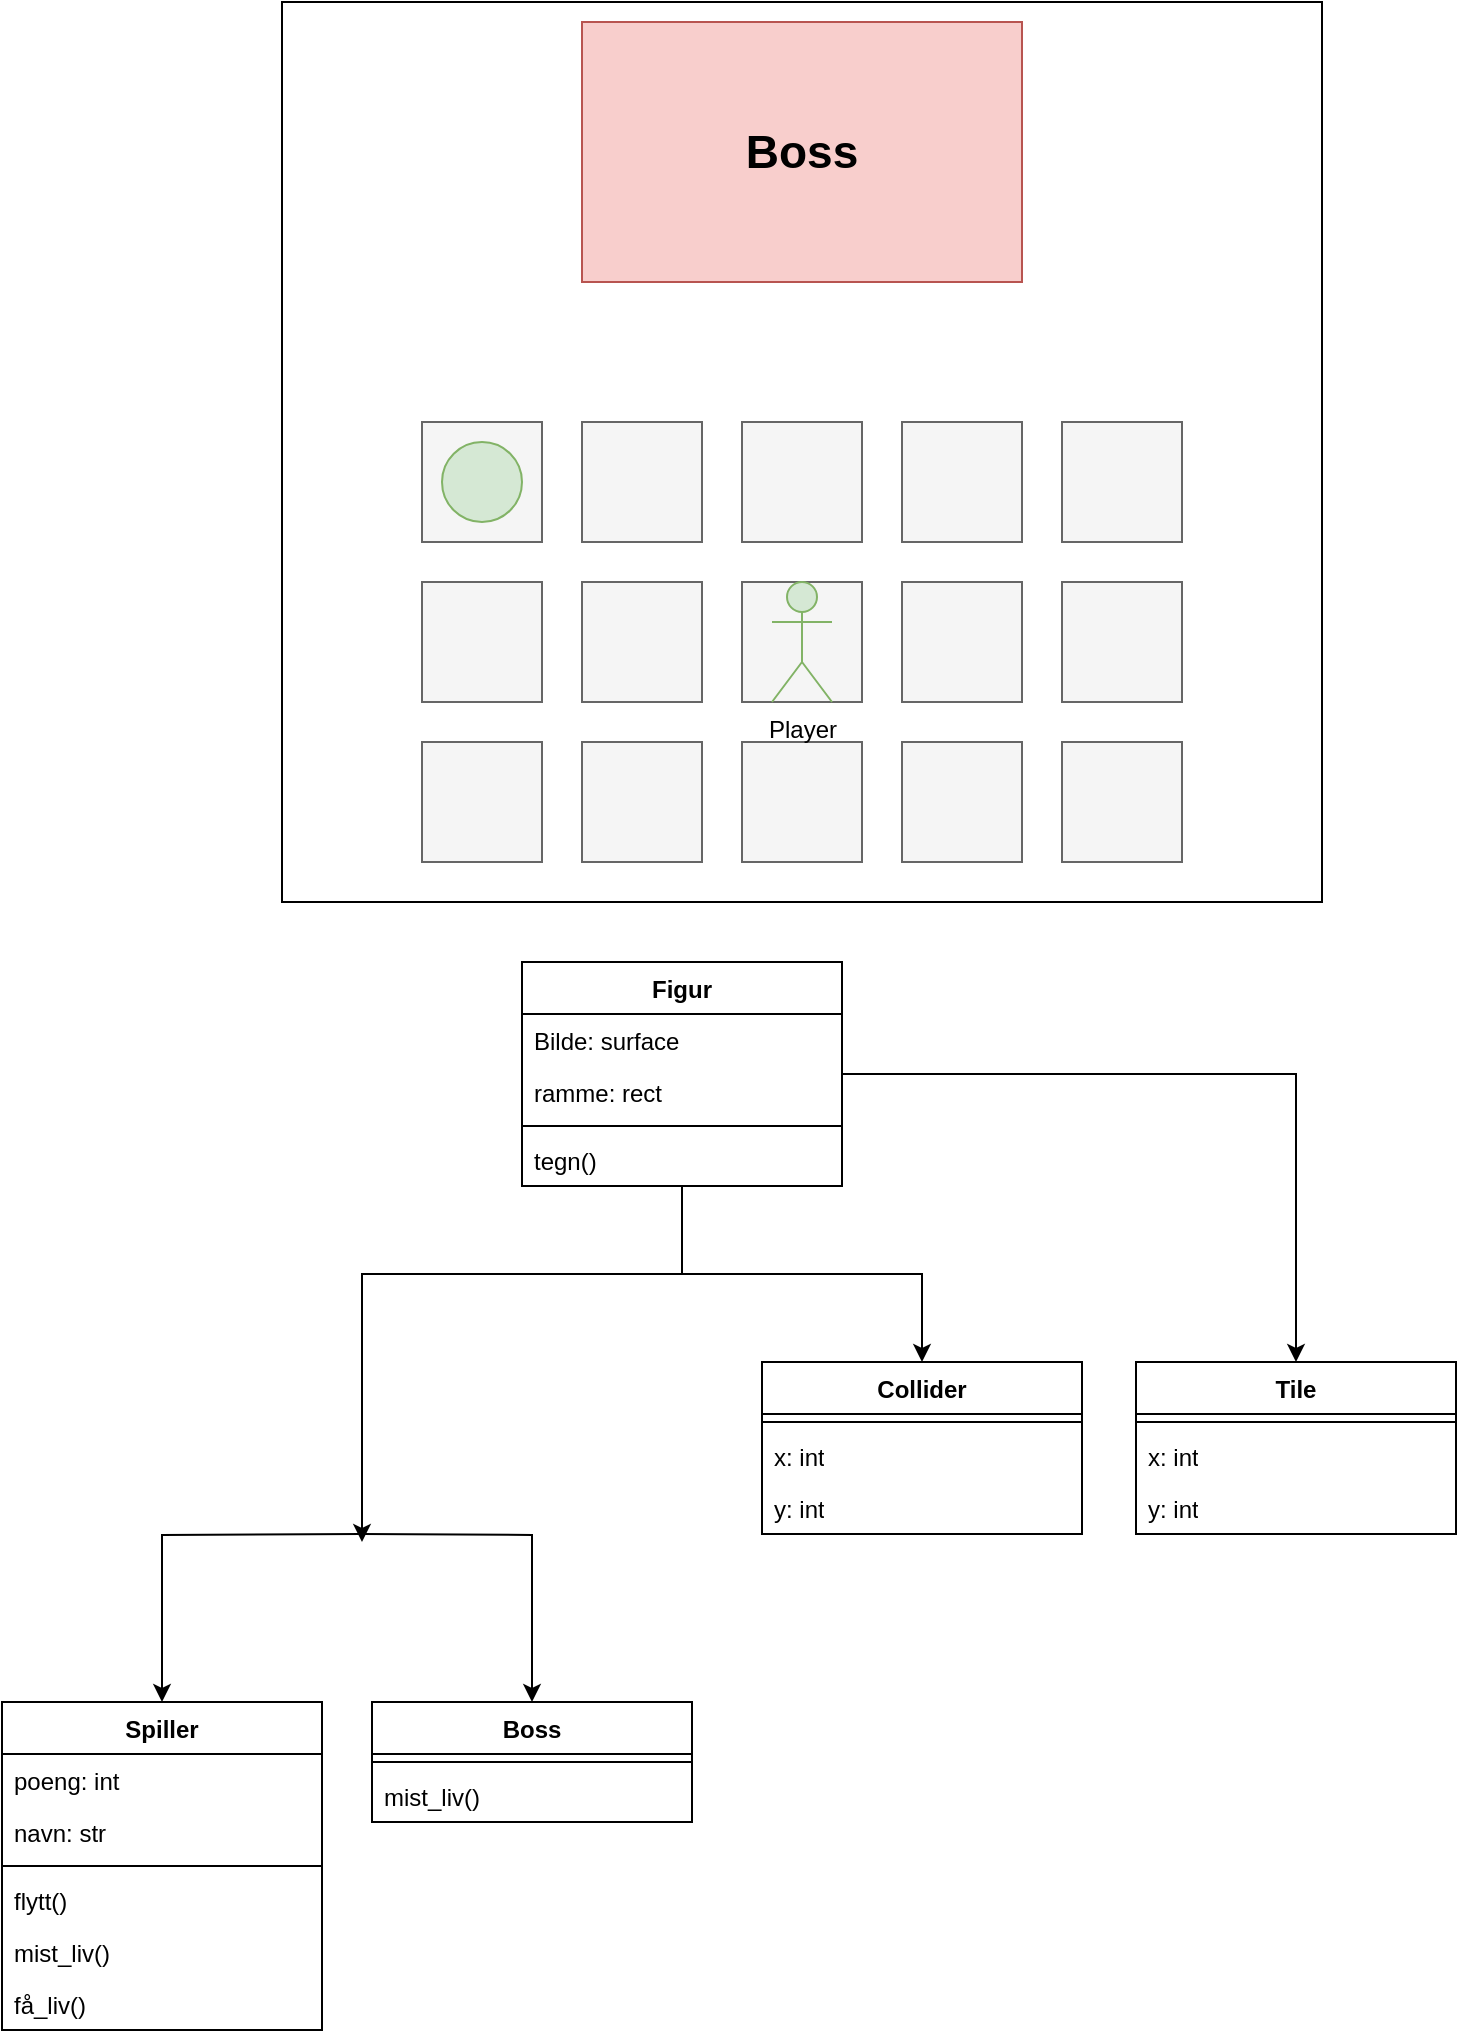 <mxfile version="22.0.3" type="device">
  <diagram name="Page-1" id="nZY8YRMpaBNkxJHyf2Db">
    <mxGraphModel dx="794" dy="627" grid="1" gridSize="10" guides="1" tooltips="1" connect="1" arrows="1" fold="1" page="1" pageScale="1" pageWidth="827" pageHeight="1169" math="0" shadow="0">
      <root>
        <mxCell id="0" />
        <mxCell id="1" parent="0" />
        <mxCell id="9Hid9m_yO6jqxkJidNK6-35" value="" style="rounded=0;whiteSpace=wrap;html=1;" parent="1" vertex="1">
          <mxGeometry x="180" y="40" width="520" height="450" as="geometry" />
        </mxCell>
        <mxCell id="9Hid9m_yO6jqxkJidNK6-53" value="Boss" style="rounded=0;whiteSpace=wrap;html=1;strokeColor=#b85450;fillColor=#f8cecc;fontStyle=1;align=center;fontSize=23;" parent="1" vertex="1">
          <mxGeometry x="330" y="50" width="220" height="130" as="geometry" />
        </mxCell>
        <mxCell id="9Hid9m_yO6jqxkJidNK6-54" value="" style="whiteSpace=wrap;html=1;aspect=fixed;fillColor=#f5f5f5;strokeColor=#666666;fontColor=#333333;" parent="1" vertex="1">
          <mxGeometry x="330" y="250" width="60" height="60" as="geometry" />
        </mxCell>
        <mxCell id="9Hid9m_yO6jqxkJidNK6-55" value="" style="whiteSpace=wrap;html=1;aspect=fixed;fillColor=#f5f5f5;strokeColor=#666666;fontColor=#333333;" parent="1" vertex="1">
          <mxGeometry x="410" y="250" width="60" height="60" as="geometry" />
        </mxCell>
        <mxCell id="9Hid9m_yO6jqxkJidNK6-56" value="" style="whiteSpace=wrap;html=1;aspect=fixed;fillColor=#f5f5f5;strokeColor=#666666;fontColor=#333333;" parent="1" vertex="1">
          <mxGeometry x="490" y="250" width="60" height="60" as="geometry" />
        </mxCell>
        <mxCell id="9Hid9m_yO6jqxkJidNK6-57" value="" style="whiteSpace=wrap;html=1;aspect=fixed;fillColor=#f5f5f5;strokeColor=#666666;fontColor=#333333;" parent="1" vertex="1">
          <mxGeometry x="330" y="330" width="60" height="60" as="geometry" />
        </mxCell>
        <mxCell id="9Hid9m_yO6jqxkJidNK6-58" value="" style="whiteSpace=wrap;html=1;aspect=fixed;fillColor=#f5f5f5;strokeColor=#666666;fontColor=#333333;" parent="1" vertex="1">
          <mxGeometry x="410" y="330" width="60" height="60" as="geometry" />
        </mxCell>
        <mxCell id="9Hid9m_yO6jqxkJidNK6-59" value="" style="whiteSpace=wrap;html=1;aspect=fixed;fillColor=#f5f5f5;strokeColor=#666666;fontColor=#333333;" parent="1" vertex="1">
          <mxGeometry x="490" y="330" width="60" height="60" as="geometry" />
        </mxCell>
        <mxCell id="9Hid9m_yO6jqxkJidNK6-60" value="" style="whiteSpace=wrap;html=1;aspect=fixed;fillColor=#f5f5f5;strokeColor=#666666;fontColor=#333333;" parent="1" vertex="1">
          <mxGeometry x="330" y="410" width="60" height="60" as="geometry" />
        </mxCell>
        <mxCell id="9Hid9m_yO6jqxkJidNK6-61" value="" style="whiteSpace=wrap;html=1;aspect=fixed;fillColor=#f5f5f5;strokeColor=#666666;fontColor=#333333;" parent="1" vertex="1">
          <mxGeometry x="410" y="410" width="60" height="60" as="geometry" />
        </mxCell>
        <mxCell id="9Hid9m_yO6jqxkJidNK6-62" value="" style="whiteSpace=wrap;html=1;aspect=fixed;fillColor=#f5f5f5;strokeColor=#666666;fontColor=#333333;" parent="1" vertex="1">
          <mxGeometry x="490" y="410" width="60" height="60" as="geometry" />
        </mxCell>
        <mxCell id="9Hid9m_yO6jqxkJidNK6-63" value="" style="whiteSpace=wrap;html=1;aspect=fixed;fillColor=#f5f5f5;strokeColor=#666666;fontColor=#333333;" parent="1" vertex="1">
          <mxGeometry x="250" y="250" width="60" height="60" as="geometry" />
        </mxCell>
        <mxCell id="9Hid9m_yO6jqxkJidNK6-64" value="" style="whiteSpace=wrap;html=1;aspect=fixed;fillColor=#f5f5f5;strokeColor=#666666;fontColor=#333333;" parent="1" vertex="1">
          <mxGeometry x="250" y="330" width="60" height="60" as="geometry" />
        </mxCell>
        <mxCell id="9Hid9m_yO6jqxkJidNK6-65" value="" style="whiteSpace=wrap;html=1;aspect=fixed;fillColor=#f5f5f5;strokeColor=#666666;fontColor=#333333;" parent="1" vertex="1">
          <mxGeometry x="250" y="410" width="60" height="60" as="geometry" />
        </mxCell>
        <mxCell id="9Hid9m_yO6jqxkJidNK6-66" value="" style="whiteSpace=wrap;html=1;aspect=fixed;fillColor=#f5f5f5;strokeColor=#666666;fontColor=#333333;" parent="1" vertex="1">
          <mxGeometry x="570" y="250" width="60" height="60" as="geometry" />
        </mxCell>
        <mxCell id="9Hid9m_yO6jqxkJidNK6-67" value="" style="whiteSpace=wrap;html=1;aspect=fixed;fillColor=#f5f5f5;strokeColor=#666666;fontColor=#333333;" parent="1" vertex="1">
          <mxGeometry x="570" y="330" width="60" height="60" as="geometry" />
        </mxCell>
        <mxCell id="9Hid9m_yO6jqxkJidNK6-68" value="" style="whiteSpace=wrap;html=1;aspect=fixed;fillColor=#f5f5f5;strokeColor=#666666;fontColor=#333333;" parent="1" vertex="1">
          <mxGeometry x="570" y="410" width="60" height="60" as="geometry" />
        </mxCell>
        <mxCell id="9Hid9m_yO6jqxkJidNK6-69" value="Player" style="shape=umlActor;verticalLabelPosition=bottom;verticalAlign=top;html=1;outlineConnect=0;fillColor=#d5e8d4;strokeColor=#82b366;" parent="1" vertex="1">
          <mxGeometry x="425" y="330" width="30" height="60" as="geometry" />
        </mxCell>
        <mxCell id="9Hid9m_yO6jqxkJidNK6-74" value="Spiller" style="swimlane;fontStyle=1;align=center;verticalAlign=top;childLayout=stackLayout;horizontal=1;startSize=26;horizontalStack=0;resizeParent=1;resizeParentMax=0;resizeLast=0;collapsible=1;marginBottom=0;whiteSpace=wrap;html=1;" parent="1" vertex="1">
          <mxGeometry x="40" y="890" width="160" height="164" as="geometry" />
        </mxCell>
        <mxCell id="9Hid9m_yO6jqxkJidNK6-81" value="poeng: int" style="text;strokeColor=none;fillColor=none;align=left;verticalAlign=top;spacingLeft=4;spacingRight=4;overflow=hidden;rotatable=0;points=[[0,0.5],[1,0.5]];portConstraint=eastwest;whiteSpace=wrap;html=1;" parent="9Hid9m_yO6jqxkJidNK6-74" vertex="1">
          <mxGeometry y="26" width="160" height="26" as="geometry" />
        </mxCell>
        <mxCell id="9Hid9m_yO6jqxkJidNK6-80" value="navn: str" style="text;strokeColor=none;fillColor=none;align=left;verticalAlign=top;spacingLeft=4;spacingRight=4;overflow=hidden;rotatable=0;points=[[0,0.5],[1,0.5]];portConstraint=eastwest;whiteSpace=wrap;html=1;" parent="9Hid9m_yO6jqxkJidNK6-74" vertex="1">
          <mxGeometry y="52" width="160" height="26" as="geometry" />
        </mxCell>
        <mxCell id="9Hid9m_yO6jqxkJidNK6-76" value="" style="line;strokeWidth=1;fillColor=none;align=left;verticalAlign=middle;spacingTop=-1;spacingLeft=3;spacingRight=3;rotatable=0;labelPosition=right;points=[];portConstraint=eastwest;strokeColor=inherit;" parent="9Hid9m_yO6jqxkJidNK6-74" vertex="1">
          <mxGeometry y="78" width="160" height="8" as="geometry" />
        </mxCell>
        <mxCell id="9Hid9m_yO6jqxkJidNK6-77" value="flytt()" style="text;strokeColor=none;fillColor=none;align=left;verticalAlign=top;spacingLeft=4;spacingRight=4;overflow=hidden;rotatable=0;points=[[0,0.5],[1,0.5]];portConstraint=eastwest;whiteSpace=wrap;html=1;" parent="9Hid9m_yO6jqxkJidNK6-74" vertex="1">
          <mxGeometry y="86" width="160" height="26" as="geometry" />
        </mxCell>
        <mxCell id="9Hid9m_yO6jqxkJidNK6-84" value="mist_liv()" style="text;strokeColor=none;fillColor=none;align=left;verticalAlign=top;spacingLeft=4;spacingRight=4;overflow=hidden;rotatable=0;points=[[0,0.5],[1,0.5]];portConstraint=eastwest;whiteSpace=wrap;html=1;" parent="9Hid9m_yO6jqxkJidNK6-74" vertex="1">
          <mxGeometry y="112" width="160" height="26" as="geometry" />
        </mxCell>
        <mxCell id="V5ONfTzRZ_TjqrwAm0gw-1" value="få_liv()" style="text;strokeColor=none;fillColor=none;align=left;verticalAlign=top;spacingLeft=4;spacingRight=4;overflow=hidden;rotatable=0;points=[[0,0.5],[1,0.5]];portConstraint=eastwest;whiteSpace=wrap;html=1;" vertex="1" parent="9Hid9m_yO6jqxkJidNK6-74">
          <mxGeometry y="138" width="160" height="26" as="geometry" />
        </mxCell>
        <mxCell id="9Hid9m_yO6jqxkJidNK6-91" value="Boss" style="swimlane;fontStyle=1;align=center;verticalAlign=top;childLayout=stackLayout;horizontal=1;startSize=26;horizontalStack=0;resizeParent=1;resizeParentMax=0;resizeLast=0;collapsible=1;marginBottom=0;whiteSpace=wrap;html=1;" parent="1" vertex="1">
          <mxGeometry x="225" y="890" width="160" height="60" as="geometry" />
        </mxCell>
        <mxCell id="9Hid9m_yO6jqxkJidNK6-93" value="" style="line;strokeWidth=1;fillColor=none;align=left;verticalAlign=middle;spacingTop=-1;spacingLeft=3;spacingRight=3;rotatable=0;labelPosition=right;points=[];portConstraint=eastwest;strokeColor=inherit;" parent="9Hid9m_yO6jqxkJidNK6-91" vertex="1">
          <mxGeometry y="26" width="160" height="8" as="geometry" />
        </mxCell>
        <mxCell id="9Hid9m_yO6jqxkJidNK6-97" value="mist_liv()" style="text;strokeColor=none;fillColor=none;align=left;verticalAlign=top;spacingLeft=4;spacingRight=4;overflow=hidden;rotatable=0;points=[[0,0.5],[1,0.5]];portConstraint=eastwest;whiteSpace=wrap;html=1;" parent="9Hid9m_yO6jqxkJidNK6-91" vertex="1">
          <mxGeometry y="34" width="160" height="26" as="geometry" />
        </mxCell>
        <mxCell id="9Hid9m_yO6jqxkJidNK6-165" style="edgeStyle=orthogonalEdgeStyle;rounded=0;orthogonalLoop=1;jettySize=auto;html=1;" parent="1" source="9Hid9m_yO6jqxkJidNK6-99" edge="1">
          <mxGeometry relative="1" as="geometry">
            <Array as="points">
              <mxPoint x="380" y="676" />
              <mxPoint x="220" y="676" />
            </Array>
            <mxPoint x="220" y="810" as="targetPoint" />
          </mxGeometry>
        </mxCell>
        <mxCell id="9Hid9m_yO6jqxkJidNK6-166" style="edgeStyle=orthogonalEdgeStyle;rounded=0;orthogonalLoop=1;jettySize=auto;html=1;" parent="1" source="9Hid9m_yO6jqxkJidNK6-99" target="9Hid9m_yO6jqxkJidNK6-108" edge="1">
          <mxGeometry relative="1" as="geometry" />
        </mxCell>
        <mxCell id="9Hid9m_yO6jqxkJidNK6-167" style="edgeStyle=orthogonalEdgeStyle;rounded=0;orthogonalLoop=1;jettySize=auto;html=1;entryX=0.5;entryY=0;entryDx=0;entryDy=0;" parent="1" source="9Hid9m_yO6jqxkJidNK6-99" target="9Hid9m_yO6jqxkJidNK6-160" edge="1">
          <mxGeometry relative="1" as="geometry" />
        </mxCell>
        <mxCell id="9Hid9m_yO6jqxkJidNK6-99" value="Figur" style="swimlane;fontStyle=1;align=center;verticalAlign=top;childLayout=stackLayout;horizontal=1;startSize=26;horizontalStack=0;resizeParent=1;resizeParentMax=0;resizeLast=0;collapsible=1;marginBottom=0;whiteSpace=wrap;html=1;" parent="1" vertex="1">
          <mxGeometry x="300" y="520" width="160" height="112" as="geometry" />
        </mxCell>
        <mxCell id="9Hid9m_yO6jqxkJidNK6-100" value="Bilde: surface" style="text;strokeColor=none;fillColor=none;align=left;verticalAlign=top;spacingLeft=4;spacingRight=4;overflow=hidden;rotatable=0;points=[[0,0.5],[1,0.5]];portConstraint=eastwest;whiteSpace=wrap;html=1;" parent="9Hid9m_yO6jqxkJidNK6-99" vertex="1">
          <mxGeometry y="26" width="160" height="26" as="geometry" />
        </mxCell>
        <mxCell id="9Hid9m_yO6jqxkJidNK6-103" value="ramme: rect" style="text;strokeColor=none;fillColor=none;align=left;verticalAlign=top;spacingLeft=4;spacingRight=4;overflow=hidden;rotatable=0;points=[[0,0.5],[1,0.5]];portConstraint=eastwest;whiteSpace=wrap;html=1;" parent="9Hid9m_yO6jqxkJidNK6-99" vertex="1">
          <mxGeometry y="52" width="160" height="26" as="geometry" />
        </mxCell>
        <mxCell id="9Hid9m_yO6jqxkJidNK6-101" value="" style="line;strokeWidth=1;fillColor=none;align=left;verticalAlign=middle;spacingTop=-1;spacingLeft=3;spacingRight=3;rotatable=0;labelPosition=right;points=[];portConstraint=eastwest;strokeColor=inherit;" parent="9Hid9m_yO6jqxkJidNK6-99" vertex="1">
          <mxGeometry y="78" width="160" height="8" as="geometry" />
        </mxCell>
        <mxCell id="9Hid9m_yO6jqxkJidNK6-102" value="tegn()" style="text;strokeColor=none;fillColor=none;align=left;verticalAlign=top;spacingLeft=4;spacingRight=4;overflow=hidden;rotatable=0;points=[[0,0.5],[1,0.5]];portConstraint=eastwest;whiteSpace=wrap;html=1;" parent="9Hid9m_yO6jqxkJidNK6-99" vertex="1">
          <mxGeometry y="86" width="160" height="26" as="geometry" />
        </mxCell>
        <mxCell id="9Hid9m_yO6jqxkJidNK6-108" value="Collider" style="swimlane;fontStyle=1;align=center;verticalAlign=top;childLayout=stackLayout;horizontal=1;startSize=26;horizontalStack=0;resizeParent=1;resizeParentMax=0;resizeLast=0;collapsible=1;marginBottom=0;whiteSpace=wrap;html=1;" parent="1" vertex="1">
          <mxGeometry x="420" y="720" width="160" height="86" as="geometry" />
        </mxCell>
        <mxCell id="9Hid9m_yO6jqxkJidNK6-110" value="" style="line;strokeWidth=1;fillColor=none;align=left;verticalAlign=middle;spacingTop=-1;spacingLeft=3;spacingRight=3;rotatable=0;labelPosition=right;points=[];portConstraint=eastwest;strokeColor=inherit;" parent="9Hid9m_yO6jqxkJidNK6-108" vertex="1">
          <mxGeometry y="26" width="160" height="8" as="geometry" />
        </mxCell>
        <mxCell id="9Hid9m_yO6jqxkJidNK6-111" value="x: int" style="text;strokeColor=none;fillColor=none;align=left;verticalAlign=top;spacingLeft=4;spacingRight=4;overflow=hidden;rotatable=0;points=[[0,0.5],[1,0.5]];portConstraint=eastwest;whiteSpace=wrap;html=1;" parent="9Hid9m_yO6jqxkJidNK6-108" vertex="1">
          <mxGeometry y="34" width="160" height="26" as="geometry" />
        </mxCell>
        <mxCell id="V5ONfTzRZ_TjqrwAm0gw-3" value="y: int" style="text;strokeColor=none;fillColor=none;align=left;verticalAlign=top;spacingLeft=4;spacingRight=4;overflow=hidden;rotatable=0;points=[[0,0.5],[1,0.5]];portConstraint=eastwest;whiteSpace=wrap;html=1;" vertex="1" parent="9Hid9m_yO6jqxkJidNK6-108">
          <mxGeometry y="60" width="160" height="26" as="geometry" />
        </mxCell>
        <mxCell id="9Hid9m_yO6jqxkJidNK6-112" value="" style="ellipse;whiteSpace=wrap;html=1;aspect=fixed;fillColor=#d5e8d4;strokeColor=#82b366;" parent="1" vertex="1">
          <mxGeometry x="260" y="260" width="40" height="40" as="geometry" />
        </mxCell>
        <mxCell id="9Hid9m_yO6jqxkJidNK6-158" style="edgeStyle=orthogonalEdgeStyle;rounded=0;orthogonalLoop=1;jettySize=auto;html=1;entryX=0.5;entryY=0;entryDx=0;entryDy=0;" parent="1" target="9Hid9m_yO6jqxkJidNK6-91" edge="1">
          <mxGeometry relative="1" as="geometry">
            <mxPoint x="220" y="806" as="sourcePoint" />
          </mxGeometry>
        </mxCell>
        <mxCell id="9Hid9m_yO6jqxkJidNK6-159" style="edgeStyle=orthogonalEdgeStyle;rounded=0;orthogonalLoop=1;jettySize=auto;html=1;entryX=0.5;entryY=0;entryDx=0;entryDy=0;" parent="1" target="9Hid9m_yO6jqxkJidNK6-74" edge="1">
          <mxGeometry relative="1" as="geometry">
            <mxPoint x="220" y="806" as="sourcePoint" />
          </mxGeometry>
        </mxCell>
        <mxCell id="9Hid9m_yO6jqxkJidNK6-160" value="Tile" style="swimlane;fontStyle=1;align=center;verticalAlign=top;childLayout=stackLayout;horizontal=1;startSize=26;horizontalStack=0;resizeParent=1;resizeParentMax=0;resizeLast=0;collapsible=1;marginBottom=0;whiteSpace=wrap;html=1;" parent="1" vertex="1">
          <mxGeometry x="607" y="720" width="160" height="86" as="geometry" />
        </mxCell>
        <mxCell id="9Hid9m_yO6jqxkJidNK6-162" value="" style="line;strokeWidth=1;fillColor=none;align=left;verticalAlign=middle;spacingTop=-1;spacingLeft=3;spacingRight=3;rotatable=0;labelPosition=right;points=[];portConstraint=eastwest;strokeColor=inherit;" parent="9Hid9m_yO6jqxkJidNK6-160" vertex="1">
          <mxGeometry y="26" width="160" height="8" as="geometry" />
        </mxCell>
        <mxCell id="9Hid9m_yO6jqxkJidNK6-163" value="x: int" style="text;strokeColor=none;fillColor=none;align=left;verticalAlign=top;spacingLeft=4;spacingRight=4;overflow=hidden;rotatable=0;points=[[0,0.5],[1,0.5]];portConstraint=eastwest;whiteSpace=wrap;html=1;" parent="9Hid9m_yO6jqxkJidNK6-160" vertex="1">
          <mxGeometry y="34" width="160" height="26" as="geometry" />
        </mxCell>
        <mxCell id="V5ONfTzRZ_TjqrwAm0gw-2" value="y: int" style="text;strokeColor=none;fillColor=none;align=left;verticalAlign=top;spacingLeft=4;spacingRight=4;overflow=hidden;rotatable=0;points=[[0,0.5],[1,0.5]];portConstraint=eastwest;whiteSpace=wrap;html=1;" vertex="1" parent="9Hid9m_yO6jqxkJidNK6-160">
          <mxGeometry y="60" width="160" height="26" as="geometry" />
        </mxCell>
      </root>
    </mxGraphModel>
  </diagram>
</mxfile>
